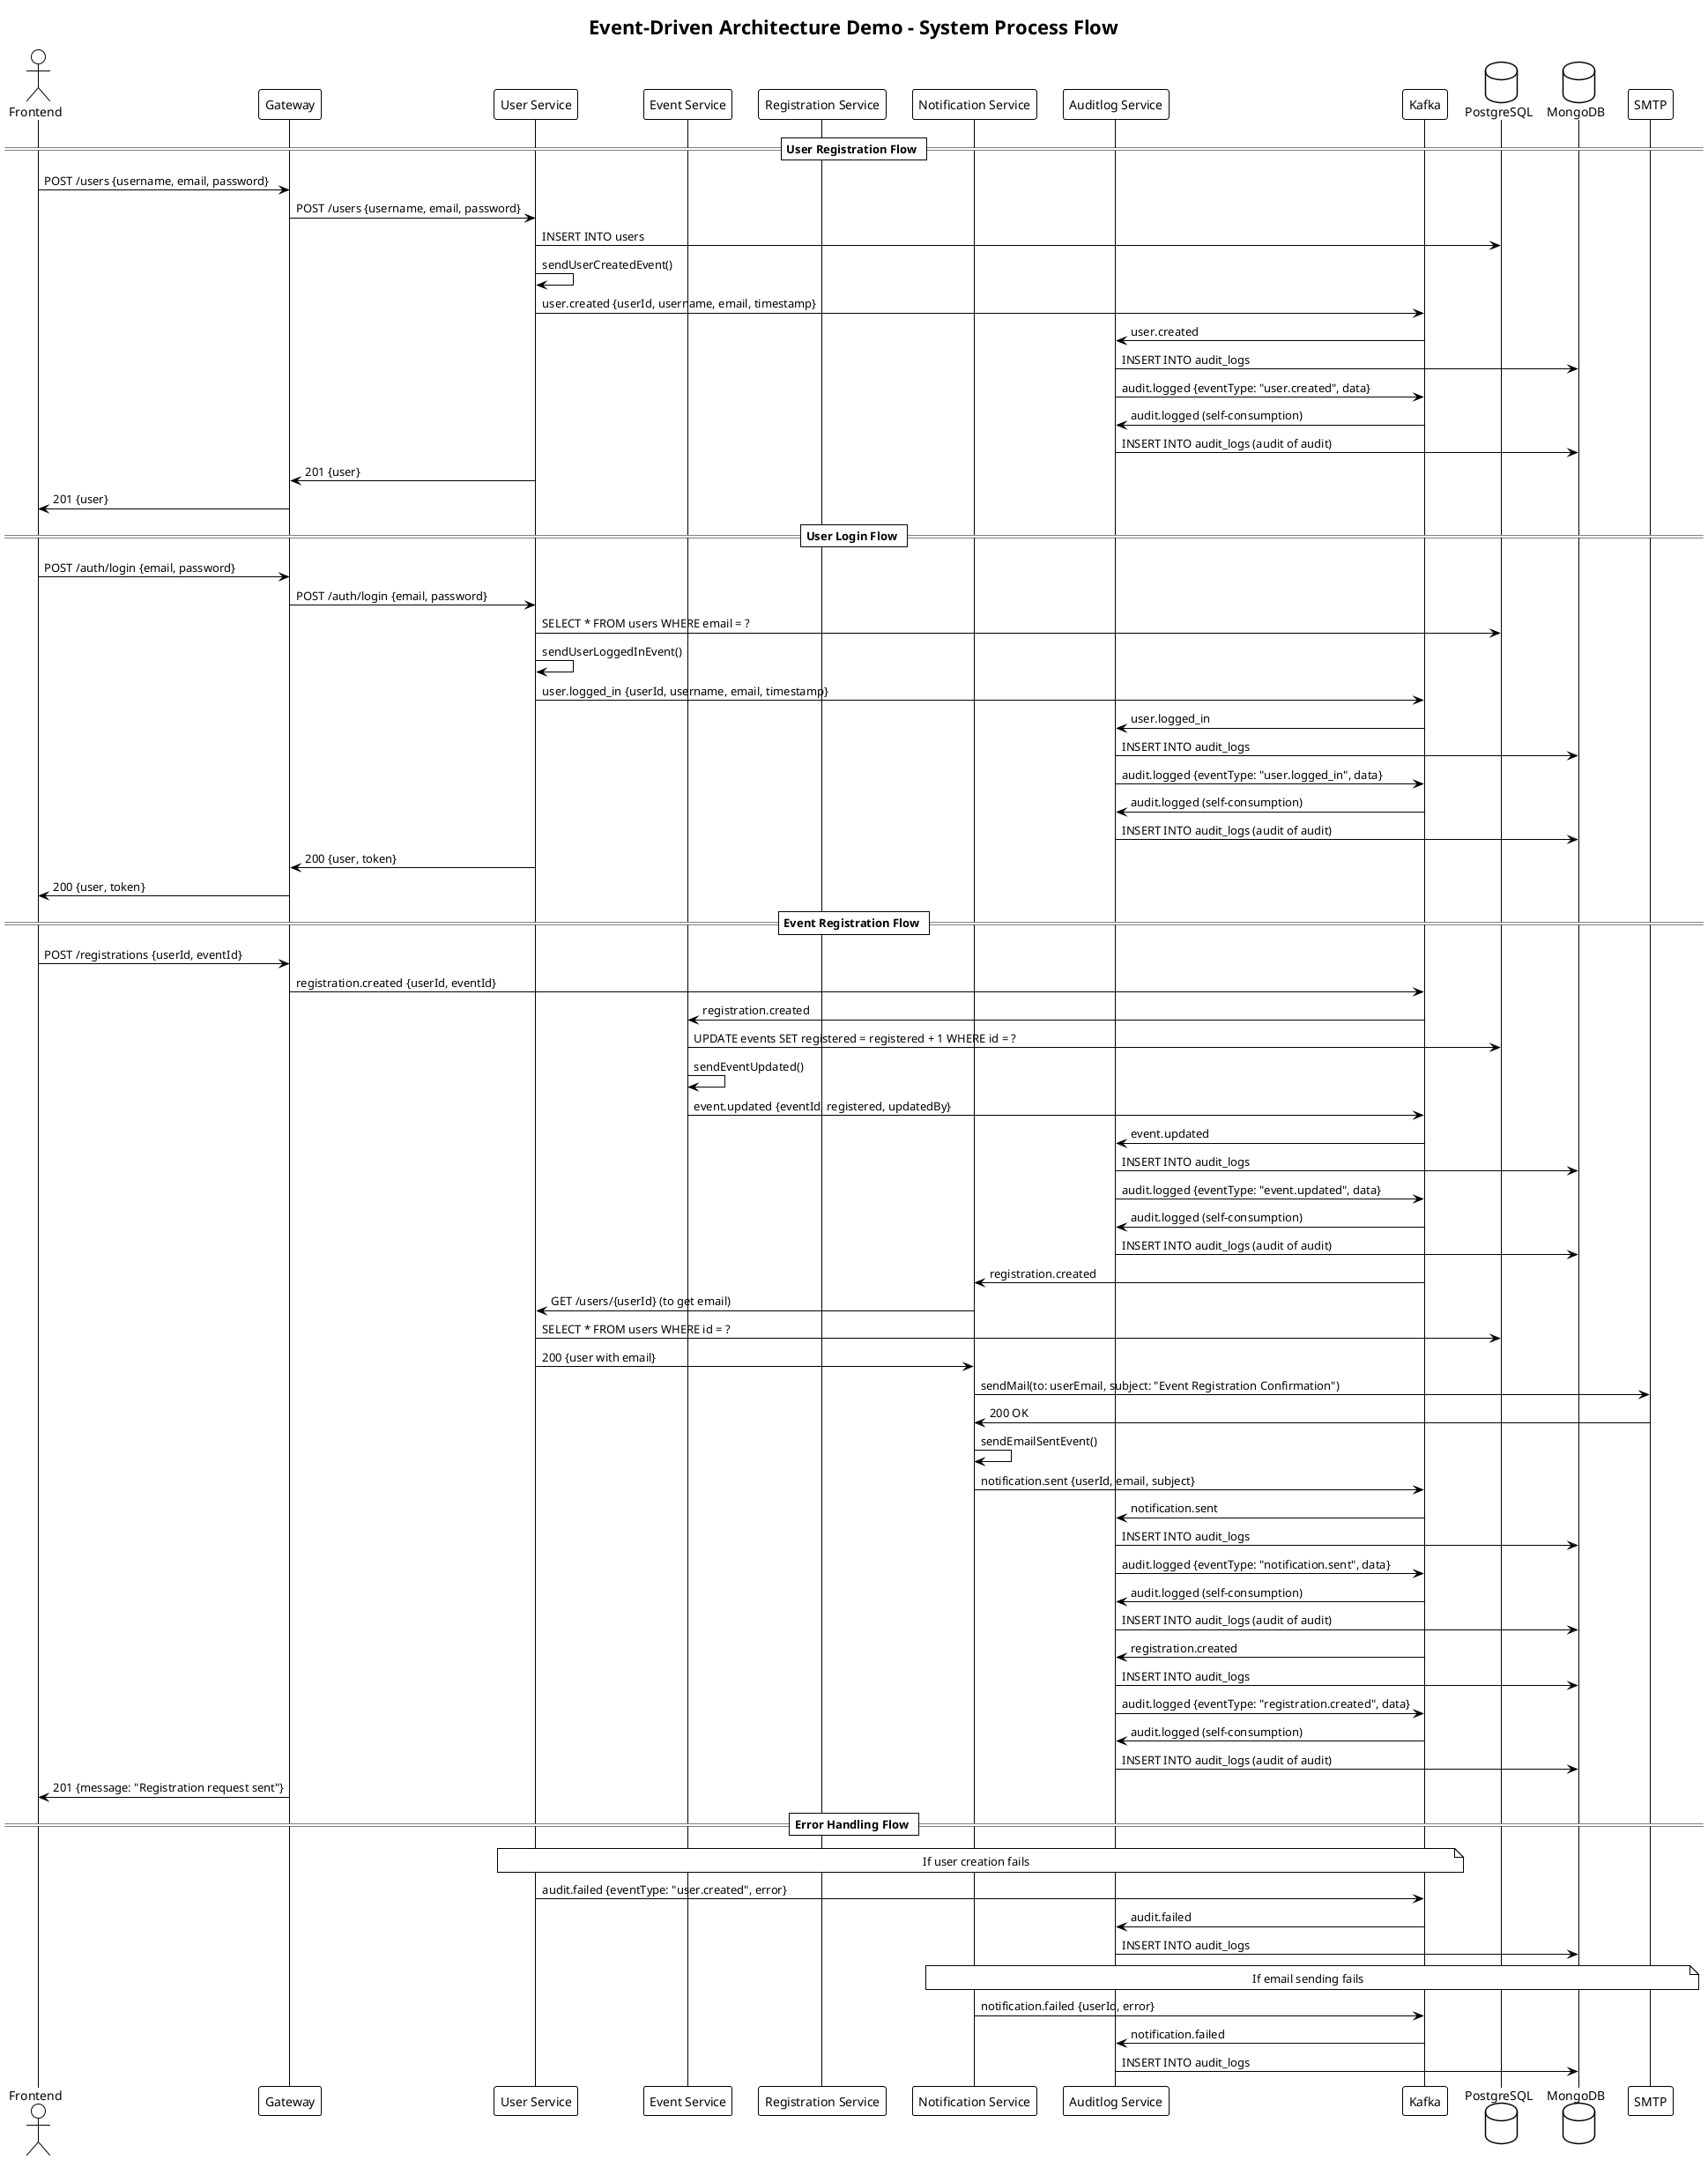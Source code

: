 @startuml EDA-Demo System Process Flow
!theme plain
title Event-Driven Architecture Demo - System Process Flow

actor "Frontend" as FE
participant "Gateway" as GW
participant "User Service" as US
participant "Event Service" as ES
participant "Registration Service" as RS
participant "Notification Service" as NS
participant "Auditlog Service" as AS
participant "Kafka" as K
database "PostgreSQL" as PG
database "MongoDB" as MG
participant "SMTP" as SMTP

== User Registration Flow ==
FE -> GW: POST /users {username, email, password}
GW -> US: POST /users {username, email, password}
US -> PG: INSERT INTO users
US -> US: sendUserCreatedEvent()
US -> K: user.created {userId, username, email, timestamp}
K -> AS: user.created
AS -> MG: INSERT INTO audit_logs
AS -> K: audit.logged {eventType: "user.created", data}
K -> AS: audit.logged (self-consumption)
AS -> MG: INSERT INTO audit_logs (audit of audit)
US -> GW: 201 {user}
GW -> FE: 201 {user}

== User Login Flow ==
FE -> GW: POST /auth/login {email, password}
GW -> US: POST /auth/login {email, password}
US -> PG: SELECT * FROM users WHERE email = ?
US -> US: sendUserLoggedInEvent()
US -> K: user.logged_in {userId, username, email, timestamp}
K -> AS: user.logged_in
AS -> MG: INSERT INTO audit_logs
AS -> K: audit.logged {eventType: "user.logged_in", data}
K -> AS: audit.logged (self-consumption)
AS -> MG: INSERT INTO audit_logs (audit of audit)
US -> GW: 200 {user, token}
GW -> FE: 200 {user, token}

== Event Registration Flow ==
FE -> GW: POST /registrations {userId, eventId}
GW -> K: registration.created {userId, eventId}
K -> ES: registration.created
ES -> PG: UPDATE events SET registered = registered + 1 WHERE id = ?
ES -> ES: sendEventUpdated()
ES -> K: event.updated {eventId, registered, updatedBy}
K -> AS: event.updated
AS -> MG: INSERT INTO audit_logs
AS -> K: audit.logged {eventType: "event.updated", data}
K -> AS: audit.logged (self-consumption)
AS -> MG: INSERT INTO audit_logs (audit of audit)

K -> NS: registration.created
NS -> US: GET /users/{userId} (to get email)
US -> PG: SELECT * FROM users WHERE id = ?
US -> NS: 200 {user with email}
NS -> SMTP: sendMail(to: userEmail, subject: "Event Registration Confirmation")
SMTP -> NS: 200 OK
NS -> NS: sendEmailSentEvent()
NS -> K: notification.sent {userId, email, subject}
K -> AS: notification.sent
AS -> MG: INSERT INTO audit_logs
AS -> K: audit.logged {eventType: "notification.sent", data}
K -> AS: audit.logged (self-consumption)
AS -> MG: INSERT INTO audit_logs (audit of audit)

K -> AS: registration.created
AS -> MG: INSERT INTO audit_logs
AS -> K: audit.logged {eventType: "registration.created", data}
K -> AS: audit.logged (self-consumption)
AS -> MG: INSERT INTO audit_logs (audit of audit)

GW -> FE: 201 {message: "Registration request sent"}

== Error Handling Flow ==
note over US, K: If user creation fails
US -> K: audit.failed {eventType: "user.created", error}
K -> AS: audit.failed
AS -> MG: INSERT INTO audit_logs

note over NS, SMTP: If email sending fails
NS -> K: notification.failed {userId, error}
K -> AS: notification.failed
AS -> MG: INSERT INTO audit_logs

@enduml 
